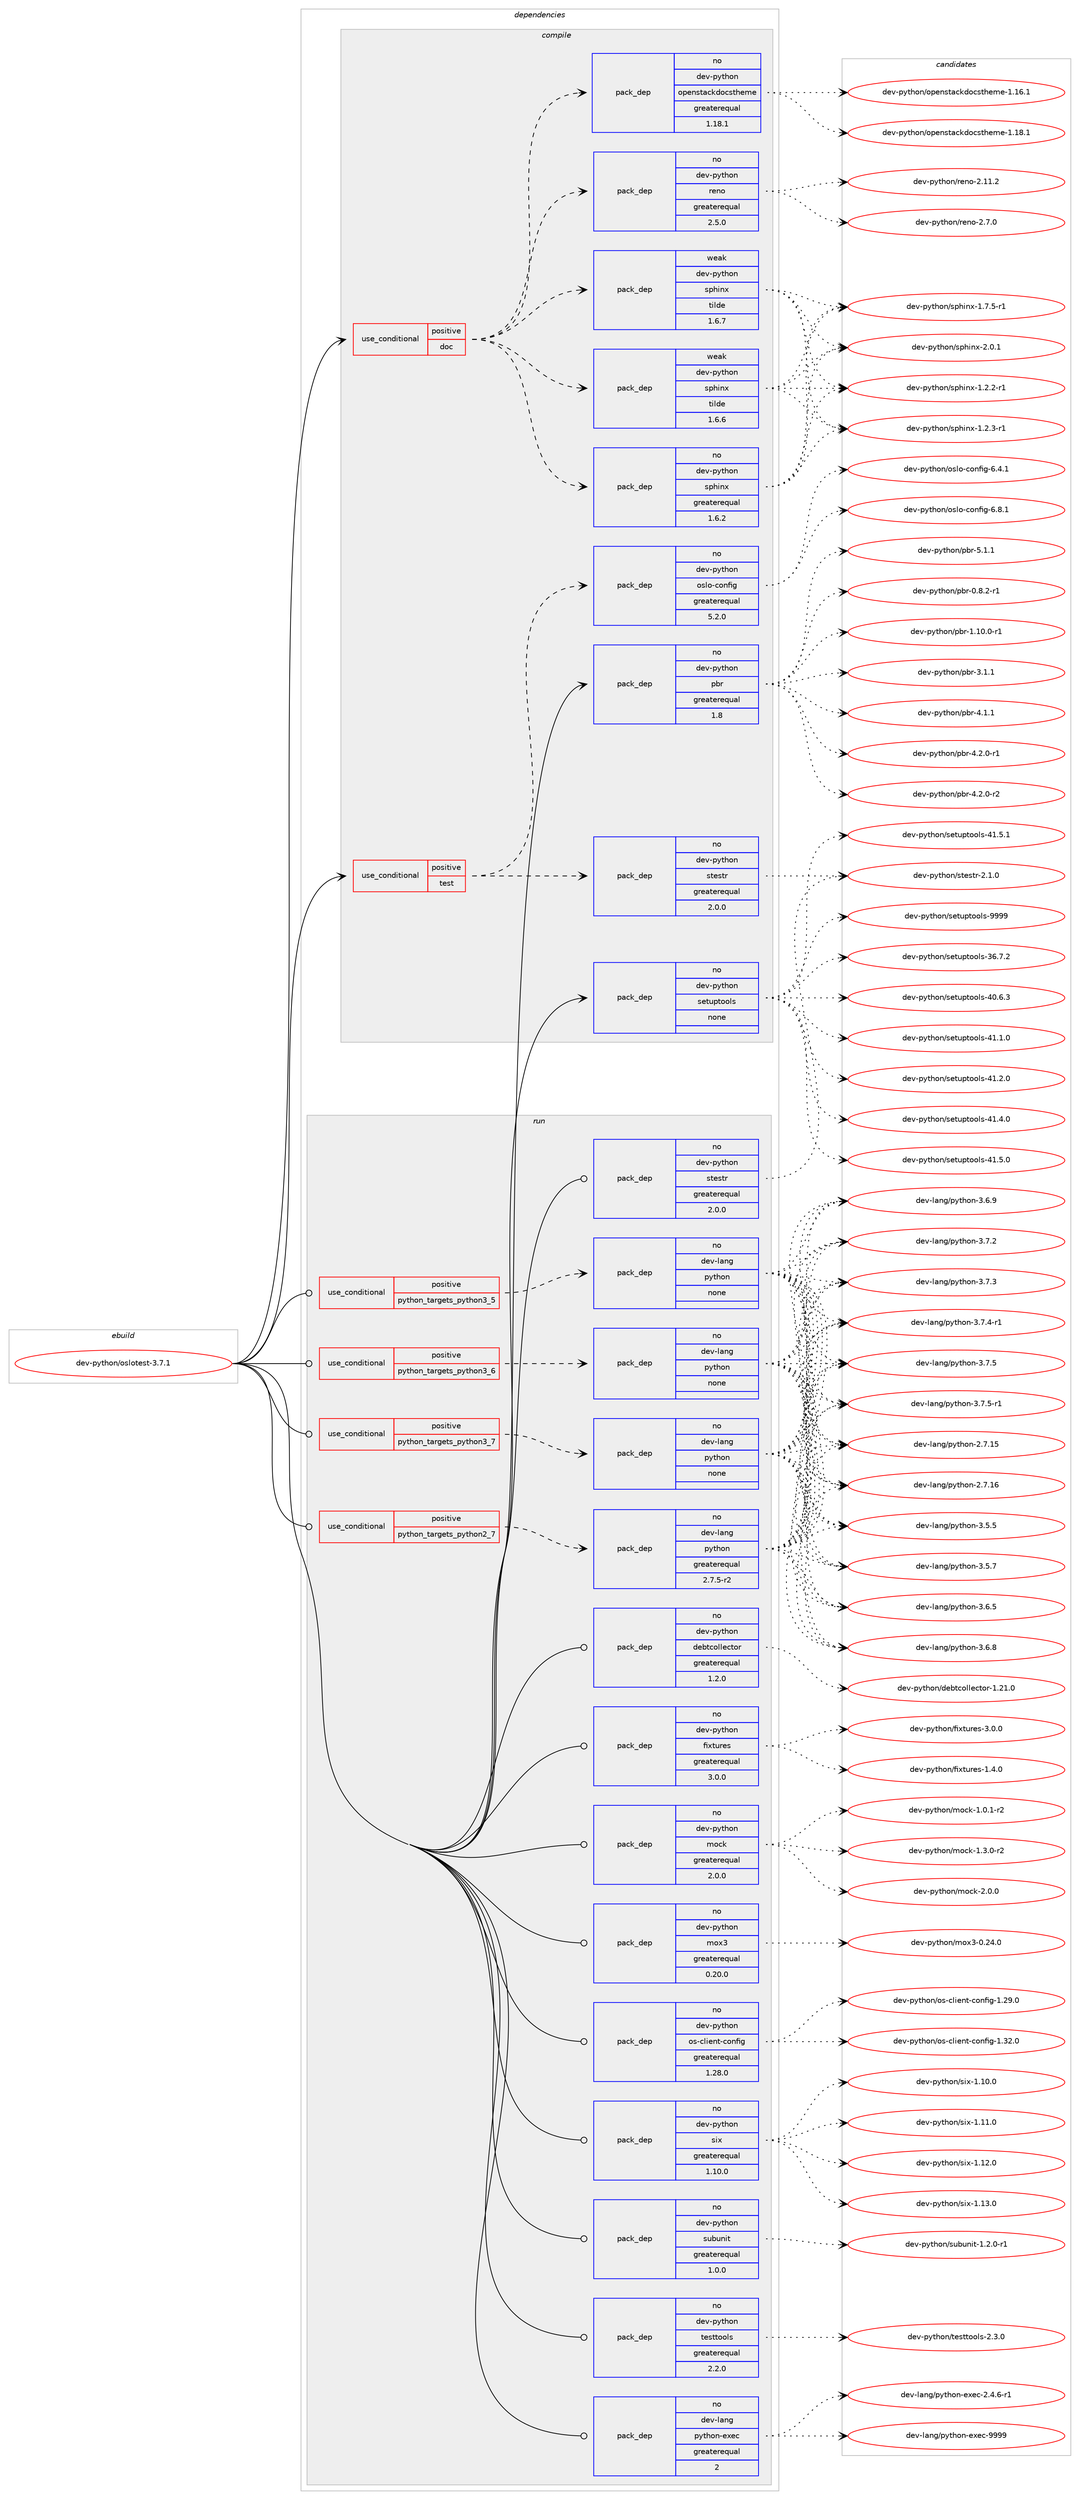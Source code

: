 digraph prolog {

# *************
# Graph options
# *************

newrank=true;
concentrate=true;
compound=true;
graph [rankdir=LR,fontname=Helvetica,fontsize=10,ranksep=1.5];#, ranksep=2.5, nodesep=0.2];
edge  [arrowhead=vee];
node  [fontname=Helvetica,fontsize=10];

# **********
# The ebuild
# **********

subgraph cluster_leftcol {
color=gray;
rank=same;
label=<<i>ebuild</i>>;
id [label="dev-python/oslotest-3.7.1", color=red, width=4, href="../dev-python/oslotest-3.7.1.svg"];
}

# ****************
# The dependencies
# ****************

subgraph cluster_midcol {
color=gray;
label=<<i>dependencies</i>>;
subgraph cluster_compile {
fillcolor="#eeeeee";
style=filled;
label=<<i>compile</i>>;
subgraph cond143916 {
dependency619874 [label=<<TABLE BORDER="0" CELLBORDER="1" CELLSPACING="0" CELLPADDING="4"><TR><TD ROWSPAN="3" CELLPADDING="10">use_conditional</TD></TR><TR><TD>positive</TD></TR><TR><TD>doc</TD></TR></TABLE>>, shape=none, color=red];
subgraph pack464148 {
dependency619875 [label=<<TABLE BORDER="0" CELLBORDER="1" CELLSPACING="0" CELLPADDING="4" WIDTH="220"><TR><TD ROWSPAN="6" CELLPADDING="30">pack_dep</TD></TR><TR><TD WIDTH="110">no</TD></TR><TR><TD>dev-python</TD></TR><TR><TD>openstackdocstheme</TD></TR><TR><TD>greaterequal</TD></TR><TR><TD>1.18.1</TD></TR></TABLE>>, shape=none, color=blue];
}
dependency619874:e -> dependency619875:w [weight=20,style="dashed",arrowhead="vee"];
subgraph pack464149 {
dependency619876 [label=<<TABLE BORDER="0" CELLBORDER="1" CELLSPACING="0" CELLPADDING="4" WIDTH="220"><TR><TD ROWSPAN="6" CELLPADDING="30">pack_dep</TD></TR><TR><TD WIDTH="110">no</TD></TR><TR><TD>dev-python</TD></TR><TR><TD>sphinx</TD></TR><TR><TD>greaterequal</TD></TR><TR><TD>1.6.2</TD></TR></TABLE>>, shape=none, color=blue];
}
dependency619874:e -> dependency619876:w [weight=20,style="dashed",arrowhead="vee"];
subgraph pack464150 {
dependency619877 [label=<<TABLE BORDER="0" CELLBORDER="1" CELLSPACING="0" CELLPADDING="4" WIDTH="220"><TR><TD ROWSPAN="6" CELLPADDING="30">pack_dep</TD></TR><TR><TD WIDTH="110">weak</TD></TR><TR><TD>dev-python</TD></TR><TR><TD>sphinx</TD></TR><TR><TD>tilde</TD></TR><TR><TD>1.6.6</TD></TR></TABLE>>, shape=none, color=blue];
}
dependency619874:e -> dependency619877:w [weight=20,style="dashed",arrowhead="vee"];
subgraph pack464151 {
dependency619878 [label=<<TABLE BORDER="0" CELLBORDER="1" CELLSPACING="0" CELLPADDING="4" WIDTH="220"><TR><TD ROWSPAN="6" CELLPADDING="30">pack_dep</TD></TR><TR><TD WIDTH="110">weak</TD></TR><TR><TD>dev-python</TD></TR><TR><TD>sphinx</TD></TR><TR><TD>tilde</TD></TR><TR><TD>1.6.7</TD></TR></TABLE>>, shape=none, color=blue];
}
dependency619874:e -> dependency619878:w [weight=20,style="dashed",arrowhead="vee"];
subgraph pack464152 {
dependency619879 [label=<<TABLE BORDER="0" CELLBORDER="1" CELLSPACING="0" CELLPADDING="4" WIDTH="220"><TR><TD ROWSPAN="6" CELLPADDING="30">pack_dep</TD></TR><TR><TD WIDTH="110">no</TD></TR><TR><TD>dev-python</TD></TR><TR><TD>reno</TD></TR><TR><TD>greaterequal</TD></TR><TR><TD>2.5.0</TD></TR></TABLE>>, shape=none, color=blue];
}
dependency619874:e -> dependency619879:w [weight=20,style="dashed",arrowhead="vee"];
}
id:e -> dependency619874:w [weight=20,style="solid",arrowhead="vee"];
subgraph cond143917 {
dependency619880 [label=<<TABLE BORDER="0" CELLBORDER="1" CELLSPACING="0" CELLPADDING="4"><TR><TD ROWSPAN="3" CELLPADDING="10">use_conditional</TD></TR><TR><TD>positive</TD></TR><TR><TD>test</TD></TR></TABLE>>, shape=none, color=red];
subgraph pack464153 {
dependency619881 [label=<<TABLE BORDER="0" CELLBORDER="1" CELLSPACING="0" CELLPADDING="4" WIDTH="220"><TR><TD ROWSPAN="6" CELLPADDING="30">pack_dep</TD></TR><TR><TD WIDTH="110">no</TD></TR><TR><TD>dev-python</TD></TR><TR><TD>oslo-config</TD></TR><TR><TD>greaterequal</TD></TR><TR><TD>5.2.0</TD></TR></TABLE>>, shape=none, color=blue];
}
dependency619880:e -> dependency619881:w [weight=20,style="dashed",arrowhead="vee"];
subgraph pack464154 {
dependency619882 [label=<<TABLE BORDER="0" CELLBORDER="1" CELLSPACING="0" CELLPADDING="4" WIDTH="220"><TR><TD ROWSPAN="6" CELLPADDING="30">pack_dep</TD></TR><TR><TD WIDTH="110">no</TD></TR><TR><TD>dev-python</TD></TR><TR><TD>stestr</TD></TR><TR><TD>greaterequal</TD></TR><TR><TD>2.0.0</TD></TR></TABLE>>, shape=none, color=blue];
}
dependency619880:e -> dependency619882:w [weight=20,style="dashed",arrowhead="vee"];
}
id:e -> dependency619880:w [weight=20,style="solid",arrowhead="vee"];
subgraph pack464155 {
dependency619883 [label=<<TABLE BORDER="0" CELLBORDER="1" CELLSPACING="0" CELLPADDING="4" WIDTH="220"><TR><TD ROWSPAN="6" CELLPADDING="30">pack_dep</TD></TR><TR><TD WIDTH="110">no</TD></TR><TR><TD>dev-python</TD></TR><TR><TD>pbr</TD></TR><TR><TD>greaterequal</TD></TR><TR><TD>1.8</TD></TR></TABLE>>, shape=none, color=blue];
}
id:e -> dependency619883:w [weight=20,style="solid",arrowhead="vee"];
subgraph pack464156 {
dependency619884 [label=<<TABLE BORDER="0" CELLBORDER="1" CELLSPACING="0" CELLPADDING="4" WIDTH="220"><TR><TD ROWSPAN="6" CELLPADDING="30">pack_dep</TD></TR><TR><TD WIDTH="110">no</TD></TR><TR><TD>dev-python</TD></TR><TR><TD>setuptools</TD></TR><TR><TD>none</TD></TR><TR><TD></TD></TR></TABLE>>, shape=none, color=blue];
}
id:e -> dependency619884:w [weight=20,style="solid",arrowhead="vee"];
}
subgraph cluster_compileandrun {
fillcolor="#eeeeee";
style=filled;
label=<<i>compile and run</i>>;
}
subgraph cluster_run {
fillcolor="#eeeeee";
style=filled;
label=<<i>run</i>>;
subgraph cond143918 {
dependency619885 [label=<<TABLE BORDER="0" CELLBORDER="1" CELLSPACING="0" CELLPADDING="4"><TR><TD ROWSPAN="3" CELLPADDING="10">use_conditional</TD></TR><TR><TD>positive</TD></TR><TR><TD>python_targets_python2_7</TD></TR></TABLE>>, shape=none, color=red];
subgraph pack464157 {
dependency619886 [label=<<TABLE BORDER="0" CELLBORDER="1" CELLSPACING="0" CELLPADDING="4" WIDTH="220"><TR><TD ROWSPAN="6" CELLPADDING="30">pack_dep</TD></TR><TR><TD WIDTH="110">no</TD></TR><TR><TD>dev-lang</TD></TR><TR><TD>python</TD></TR><TR><TD>greaterequal</TD></TR><TR><TD>2.7.5-r2</TD></TR></TABLE>>, shape=none, color=blue];
}
dependency619885:e -> dependency619886:w [weight=20,style="dashed",arrowhead="vee"];
}
id:e -> dependency619885:w [weight=20,style="solid",arrowhead="odot"];
subgraph cond143919 {
dependency619887 [label=<<TABLE BORDER="0" CELLBORDER="1" CELLSPACING="0" CELLPADDING="4"><TR><TD ROWSPAN="3" CELLPADDING="10">use_conditional</TD></TR><TR><TD>positive</TD></TR><TR><TD>python_targets_python3_5</TD></TR></TABLE>>, shape=none, color=red];
subgraph pack464158 {
dependency619888 [label=<<TABLE BORDER="0" CELLBORDER="1" CELLSPACING="0" CELLPADDING="4" WIDTH="220"><TR><TD ROWSPAN="6" CELLPADDING="30">pack_dep</TD></TR><TR><TD WIDTH="110">no</TD></TR><TR><TD>dev-lang</TD></TR><TR><TD>python</TD></TR><TR><TD>none</TD></TR><TR><TD></TD></TR></TABLE>>, shape=none, color=blue];
}
dependency619887:e -> dependency619888:w [weight=20,style="dashed",arrowhead="vee"];
}
id:e -> dependency619887:w [weight=20,style="solid",arrowhead="odot"];
subgraph cond143920 {
dependency619889 [label=<<TABLE BORDER="0" CELLBORDER="1" CELLSPACING="0" CELLPADDING="4"><TR><TD ROWSPAN="3" CELLPADDING="10">use_conditional</TD></TR><TR><TD>positive</TD></TR><TR><TD>python_targets_python3_6</TD></TR></TABLE>>, shape=none, color=red];
subgraph pack464159 {
dependency619890 [label=<<TABLE BORDER="0" CELLBORDER="1" CELLSPACING="0" CELLPADDING="4" WIDTH="220"><TR><TD ROWSPAN="6" CELLPADDING="30">pack_dep</TD></TR><TR><TD WIDTH="110">no</TD></TR><TR><TD>dev-lang</TD></TR><TR><TD>python</TD></TR><TR><TD>none</TD></TR><TR><TD></TD></TR></TABLE>>, shape=none, color=blue];
}
dependency619889:e -> dependency619890:w [weight=20,style="dashed",arrowhead="vee"];
}
id:e -> dependency619889:w [weight=20,style="solid",arrowhead="odot"];
subgraph cond143921 {
dependency619891 [label=<<TABLE BORDER="0" CELLBORDER="1" CELLSPACING="0" CELLPADDING="4"><TR><TD ROWSPAN="3" CELLPADDING="10">use_conditional</TD></TR><TR><TD>positive</TD></TR><TR><TD>python_targets_python3_7</TD></TR></TABLE>>, shape=none, color=red];
subgraph pack464160 {
dependency619892 [label=<<TABLE BORDER="0" CELLBORDER="1" CELLSPACING="0" CELLPADDING="4" WIDTH="220"><TR><TD ROWSPAN="6" CELLPADDING="30">pack_dep</TD></TR><TR><TD WIDTH="110">no</TD></TR><TR><TD>dev-lang</TD></TR><TR><TD>python</TD></TR><TR><TD>none</TD></TR><TR><TD></TD></TR></TABLE>>, shape=none, color=blue];
}
dependency619891:e -> dependency619892:w [weight=20,style="dashed",arrowhead="vee"];
}
id:e -> dependency619891:w [weight=20,style="solid",arrowhead="odot"];
subgraph pack464161 {
dependency619893 [label=<<TABLE BORDER="0" CELLBORDER="1" CELLSPACING="0" CELLPADDING="4" WIDTH="220"><TR><TD ROWSPAN="6" CELLPADDING="30">pack_dep</TD></TR><TR><TD WIDTH="110">no</TD></TR><TR><TD>dev-lang</TD></TR><TR><TD>python-exec</TD></TR><TR><TD>greaterequal</TD></TR><TR><TD>2</TD></TR></TABLE>>, shape=none, color=blue];
}
id:e -> dependency619893:w [weight=20,style="solid",arrowhead="odot"];
subgraph pack464162 {
dependency619894 [label=<<TABLE BORDER="0" CELLBORDER="1" CELLSPACING="0" CELLPADDING="4" WIDTH="220"><TR><TD ROWSPAN="6" CELLPADDING="30">pack_dep</TD></TR><TR><TD WIDTH="110">no</TD></TR><TR><TD>dev-python</TD></TR><TR><TD>debtcollector</TD></TR><TR><TD>greaterequal</TD></TR><TR><TD>1.2.0</TD></TR></TABLE>>, shape=none, color=blue];
}
id:e -> dependency619894:w [weight=20,style="solid",arrowhead="odot"];
subgraph pack464163 {
dependency619895 [label=<<TABLE BORDER="0" CELLBORDER="1" CELLSPACING="0" CELLPADDING="4" WIDTH="220"><TR><TD ROWSPAN="6" CELLPADDING="30">pack_dep</TD></TR><TR><TD WIDTH="110">no</TD></TR><TR><TD>dev-python</TD></TR><TR><TD>fixtures</TD></TR><TR><TD>greaterequal</TD></TR><TR><TD>3.0.0</TD></TR></TABLE>>, shape=none, color=blue];
}
id:e -> dependency619895:w [weight=20,style="solid",arrowhead="odot"];
subgraph pack464164 {
dependency619896 [label=<<TABLE BORDER="0" CELLBORDER="1" CELLSPACING="0" CELLPADDING="4" WIDTH="220"><TR><TD ROWSPAN="6" CELLPADDING="30">pack_dep</TD></TR><TR><TD WIDTH="110">no</TD></TR><TR><TD>dev-python</TD></TR><TR><TD>mock</TD></TR><TR><TD>greaterequal</TD></TR><TR><TD>2.0.0</TD></TR></TABLE>>, shape=none, color=blue];
}
id:e -> dependency619896:w [weight=20,style="solid",arrowhead="odot"];
subgraph pack464165 {
dependency619897 [label=<<TABLE BORDER="0" CELLBORDER="1" CELLSPACING="0" CELLPADDING="4" WIDTH="220"><TR><TD ROWSPAN="6" CELLPADDING="30">pack_dep</TD></TR><TR><TD WIDTH="110">no</TD></TR><TR><TD>dev-python</TD></TR><TR><TD>mox3</TD></TR><TR><TD>greaterequal</TD></TR><TR><TD>0.20.0</TD></TR></TABLE>>, shape=none, color=blue];
}
id:e -> dependency619897:w [weight=20,style="solid",arrowhead="odot"];
subgraph pack464166 {
dependency619898 [label=<<TABLE BORDER="0" CELLBORDER="1" CELLSPACING="0" CELLPADDING="4" WIDTH="220"><TR><TD ROWSPAN="6" CELLPADDING="30">pack_dep</TD></TR><TR><TD WIDTH="110">no</TD></TR><TR><TD>dev-python</TD></TR><TR><TD>os-client-config</TD></TR><TR><TD>greaterequal</TD></TR><TR><TD>1.28.0</TD></TR></TABLE>>, shape=none, color=blue];
}
id:e -> dependency619898:w [weight=20,style="solid",arrowhead="odot"];
subgraph pack464167 {
dependency619899 [label=<<TABLE BORDER="0" CELLBORDER="1" CELLSPACING="0" CELLPADDING="4" WIDTH="220"><TR><TD ROWSPAN="6" CELLPADDING="30">pack_dep</TD></TR><TR><TD WIDTH="110">no</TD></TR><TR><TD>dev-python</TD></TR><TR><TD>six</TD></TR><TR><TD>greaterequal</TD></TR><TR><TD>1.10.0</TD></TR></TABLE>>, shape=none, color=blue];
}
id:e -> dependency619899:w [weight=20,style="solid",arrowhead="odot"];
subgraph pack464168 {
dependency619900 [label=<<TABLE BORDER="0" CELLBORDER="1" CELLSPACING="0" CELLPADDING="4" WIDTH="220"><TR><TD ROWSPAN="6" CELLPADDING="30">pack_dep</TD></TR><TR><TD WIDTH="110">no</TD></TR><TR><TD>dev-python</TD></TR><TR><TD>stestr</TD></TR><TR><TD>greaterequal</TD></TR><TR><TD>2.0.0</TD></TR></TABLE>>, shape=none, color=blue];
}
id:e -> dependency619900:w [weight=20,style="solid",arrowhead="odot"];
subgraph pack464169 {
dependency619901 [label=<<TABLE BORDER="0" CELLBORDER="1" CELLSPACING="0" CELLPADDING="4" WIDTH="220"><TR><TD ROWSPAN="6" CELLPADDING="30">pack_dep</TD></TR><TR><TD WIDTH="110">no</TD></TR><TR><TD>dev-python</TD></TR><TR><TD>subunit</TD></TR><TR><TD>greaterequal</TD></TR><TR><TD>1.0.0</TD></TR></TABLE>>, shape=none, color=blue];
}
id:e -> dependency619901:w [weight=20,style="solid",arrowhead="odot"];
subgraph pack464170 {
dependency619902 [label=<<TABLE BORDER="0" CELLBORDER="1" CELLSPACING="0" CELLPADDING="4" WIDTH="220"><TR><TD ROWSPAN="6" CELLPADDING="30">pack_dep</TD></TR><TR><TD WIDTH="110">no</TD></TR><TR><TD>dev-python</TD></TR><TR><TD>testtools</TD></TR><TR><TD>greaterequal</TD></TR><TR><TD>2.2.0</TD></TR></TABLE>>, shape=none, color=blue];
}
id:e -> dependency619902:w [weight=20,style="solid",arrowhead="odot"];
}
}

# **************
# The candidates
# **************

subgraph cluster_choices {
rank=same;
color=gray;
label=<<i>candidates</i>>;

subgraph choice464148 {
color=black;
nodesep=1;
choice100101118451121211161041111104711111210111011511697991071001119911511610410110910145494649544649 [label="dev-python/openstackdocstheme-1.16.1", color=red, width=4,href="../dev-python/openstackdocstheme-1.16.1.svg"];
choice100101118451121211161041111104711111210111011511697991071001119911511610410110910145494649564649 [label="dev-python/openstackdocstheme-1.18.1", color=red, width=4,href="../dev-python/openstackdocstheme-1.18.1.svg"];
dependency619875:e -> choice100101118451121211161041111104711111210111011511697991071001119911511610410110910145494649544649:w [style=dotted,weight="100"];
dependency619875:e -> choice100101118451121211161041111104711111210111011511697991071001119911511610410110910145494649564649:w [style=dotted,weight="100"];
}
subgraph choice464149 {
color=black;
nodesep=1;
choice10010111845112121116104111110471151121041051101204549465046504511449 [label="dev-python/sphinx-1.2.2-r1", color=red, width=4,href="../dev-python/sphinx-1.2.2-r1.svg"];
choice10010111845112121116104111110471151121041051101204549465046514511449 [label="dev-python/sphinx-1.2.3-r1", color=red, width=4,href="../dev-python/sphinx-1.2.3-r1.svg"];
choice10010111845112121116104111110471151121041051101204549465546534511449 [label="dev-python/sphinx-1.7.5-r1", color=red, width=4,href="../dev-python/sphinx-1.7.5-r1.svg"];
choice1001011184511212111610411111047115112104105110120455046484649 [label="dev-python/sphinx-2.0.1", color=red, width=4,href="../dev-python/sphinx-2.0.1.svg"];
dependency619876:e -> choice10010111845112121116104111110471151121041051101204549465046504511449:w [style=dotted,weight="100"];
dependency619876:e -> choice10010111845112121116104111110471151121041051101204549465046514511449:w [style=dotted,weight="100"];
dependency619876:e -> choice10010111845112121116104111110471151121041051101204549465546534511449:w [style=dotted,weight="100"];
dependency619876:e -> choice1001011184511212111610411111047115112104105110120455046484649:w [style=dotted,weight="100"];
}
subgraph choice464150 {
color=black;
nodesep=1;
choice10010111845112121116104111110471151121041051101204549465046504511449 [label="dev-python/sphinx-1.2.2-r1", color=red, width=4,href="../dev-python/sphinx-1.2.2-r1.svg"];
choice10010111845112121116104111110471151121041051101204549465046514511449 [label="dev-python/sphinx-1.2.3-r1", color=red, width=4,href="../dev-python/sphinx-1.2.3-r1.svg"];
choice10010111845112121116104111110471151121041051101204549465546534511449 [label="dev-python/sphinx-1.7.5-r1", color=red, width=4,href="../dev-python/sphinx-1.7.5-r1.svg"];
choice1001011184511212111610411111047115112104105110120455046484649 [label="dev-python/sphinx-2.0.1", color=red, width=4,href="../dev-python/sphinx-2.0.1.svg"];
dependency619877:e -> choice10010111845112121116104111110471151121041051101204549465046504511449:w [style=dotted,weight="100"];
dependency619877:e -> choice10010111845112121116104111110471151121041051101204549465046514511449:w [style=dotted,weight="100"];
dependency619877:e -> choice10010111845112121116104111110471151121041051101204549465546534511449:w [style=dotted,weight="100"];
dependency619877:e -> choice1001011184511212111610411111047115112104105110120455046484649:w [style=dotted,weight="100"];
}
subgraph choice464151 {
color=black;
nodesep=1;
choice10010111845112121116104111110471151121041051101204549465046504511449 [label="dev-python/sphinx-1.2.2-r1", color=red, width=4,href="../dev-python/sphinx-1.2.2-r1.svg"];
choice10010111845112121116104111110471151121041051101204549465046514511449 [label="dev-python/sphinx-1.2.3-r1", color=red, width=4,href="../dev-python/sphinx-1.2.3-r1.svg"];
choice10010111845112121116104111110471151121041051101204549465546534511449 [label="dev-python/sphinx-1.7.5-r1", color=red, width=4,href="../dev-python/sphinx-1.7.5-r1.svg"];
choice1001011184511212111610411111047115112104105110120455046484649 [label="dev-python/sphinx-2.0.1", color=red, width=4,href="../dev-python/sphinx-2.0.1.svg"];
dependency619878:e -> choice10010111845112121116104111110471151121041051101204549465046504511449:w [style=dotted,weight="100"];
dependency619878:e -> choice10010111845112121116104111110471151121041051101204549465046514511449:w [style=dotted,weight="100"];
dependency619878:e -> choice10010111845112121116104111110471151121041051101204549465546534511449:w [style=dotted,weight="100"];
dependency619878:e -> choice1001011184511212111610411111047115112104105110120455046484649:w [style=dotted,weight="100"];
}
subgraph choice464152 {
color=black;
nodesep=1;
choice100101118451121211161041111104711410111011145504649494650 [label="dev-python/reno-2.11.2", color=red, width=4,href="../dev-python/reno-2.11.2.svg"];
choice1001011184511212111610411111047114101110111455046554648 [label="dev-python/reno-2.7.0", color=red, width=4,href="../dev-python/reno-2.7.0.svg"];
dependency619879:e -> choice100101118451121211161041111104711410111011145504649494650:w [style=dotted,weight="100"];
dependency619879:e -> choice1001011184511212111610411111047114101110111455046554648:w [style=dotted,weight="100"];
}
subgraph choice464153 {
color=black;
nodesep=1;
choice10010111845112121116104111110471111151081114599111110102105103455446524649 [label="dev-python/oslo-config-6.4.1", color=red, width=4,href="../dev-python/oslo-config-6.4.1.svg"];
choice10010111845112121116104111110471111151081114599111110102105103455446564649 [label="dev-python/oslo-config-6.8.1", color=red, width=4,href="../dev-python/oslo-config-6.8.1.svg"];
dependency619881:e -> choice10010111845112121116104111110471111151081114599111110102105103455446524649:w [style=dotted,weight="100"];
dependency619881:e -> choice10010111845112121116104111110471111151081114599111110102105103455446564649:w [style=dotted,weight="100"];
}
subgraph choice464154 {
color=black;
nodesep=1;
choice1001011184511212111610411111047115116101115116114455046494648 [label="dev-python/stestr-2.1.0", color=red, width=4,href="../dev-python/stestr-2.1.0.svg"];
dependency619882:e -> choice1001011184511212111610411111047115116101115116114455046494648:w [style=dotted,weight="100"];
}
subgraph choice464155 {
color=black;
nodesep=1;
choice1001011184511212111610411111047112981144548465646504511449 [label="dev-python/pbr-0.8.2-r1", color=red, width=4,href="../dev-python/pbr-0.8.2-r1.svg"];
choice100101118451121211161041111104711298114454946494846484511449 [label="dev-python/pbr-1.10.0-r1", color=red, width=4,href="../dev-python/pbr-1.10.0-r1.svg"];
choice100101118451121211161041111104711298114455146494649 [label="dev-python/pbr-3.1.1", color=red, width=4,href="../dev-python/pbr-3.1.1.svg"];
choice100101118451121211161041111104711298114455246494649 [label="dev-python/pbr-4.1.1", color=red, width=4,href="../dev-python/pbr-4.1.1.svg"];
choice1001011184511212111610411111047112981144552465046484511449 [label="dev-python/pbr-4.2.0-r1", color=red, width=4,href="../dev-python/pbr-4.2.0-r1.svg"];
choice1001011184511212111610411111047112981144552465046484511450 [label="dev-python/pbr-4.2.0-r2", color=red, width=4,href="../dev-python/pbr-4.2.0-r2.svg"];
choice100101118451121211161041111104711298114455346494649 [label="dev-python/pbr-5.1.1", color=red, width=4,href="../dev-python/pbr-5.1.1.svg"];
dependency619883:e -> choice1001011184511212111610411111047112981144548465646504511449:w [style=dotted,weight="100"];
dependency619883:e -> choice100101118451121211161041111104711298114454946494846484511449:w [style=dotted,weight="100"];
dependency619883:e -> choice100101118451121211161041111104711298114455146494649:w [style=dotted,weight="100"];
dependency619883:e -> choice100101118451121211161041111104711298114455246494649:w [style=dotted,weight="100"];
dependency619883:e -> choice1001011184511212111610411111047112981144552465046484511449:w [style=dotted,weight="100"];
dependency619883:e -> choice1001011184511212111610411111047112981144552465046484511450:w [style=dotted,weight="100"];
dependency619883:e -> choice100101118451121211161041111104711298114455346494649:w [style=dotted,weight="100"];
}
subgraph choice464156 {
color=black;
nodesep=1;
choice100101118451121211161041111104711510111611711211611111110811545515446554650 [label="dev-python/setuptools-36.7.2", color=red, width=4,href="../dev-python/setuptools-36.7.2.svg"];
choice100101118451121211161041111104711510111611711211611111110811545524846544651 [label="dev-python/setuptools-40.6.3", color=red, width=4,href="../dev-python/setuptools-40.6.3.svg"];
choice100101118451121211161041111104711510111611711211611111110811545524946494648 [label="dev-python/setuptools-41.1.0", color=red, width=4,href="../dev-python/setuptools-41.1.0.svg"];
choice100101118451121211161041111104711510111611711211611111110811545524946504648 [label="dev-python/setuptools-41.2.0", color=red, width=4,href="../dev-python/setuptools-41.2.0.svg"];
choice100101118451121211161041111104711510111611711211611111110811545524946524648 [label="dev-python/setuptools-41.4.0", color=red, width=4,href="../dev-python/setuptools-41.4.0.svg"];
choice100101118451121211161041111104711510111611711211611111110811545524946534648 [label="dev-python/setuptools-41.5.0", color=red, width=4,href="../dev-python/setuptools-41.5.0.svg"];
choice100101118451121211161041111104711510111611711211611111110811545524946534649 [label="dev-python/setuptools-41.5.1", color=red, width=4,href="../dev-python/setuptools-41.5.1.svg"];
choice10010111845112121116104111110471151011161171121161111111081154557575757 [label="dev-python/setuptools-9999", color=red, width=4,href="../dev-python/setuptools-9999.svg"];
dependency619884:e -> choice100101118451121211161041111104711510111611711211611111110811545515446554650:w [style=dotted,weight="100"];
dependency619884:e -> choice100101118451121211161041111104711510111611711211611111110811545524846544651:w [style=dotted,weight="100"];
dependency619884:e -> choice100101118451121211161041111104711510111611711211611111110811545524946494648:w [style=dotted,weight="100"];
dependency619884:e -> choice100101118451121211161041111104711510111611711211611111110811545524946504648:w [style=dotted,weight="100"];
dependency619884:e -> choice100101118451121211161041111104711510111611711211611111110811545524946524648:w [style=dotted,weight="100"];
dependency619884:e -> choice100101118451121211161041111104711510111611711211611111110811545524946534648:w [style=dotted,weight="100"];
dependency619884:e -> choice100101118451121211161041111104711510111611711211611111110811545524946534649:w [style=dotted,weight="100"];
dependency619884:e -> choice10010111845112121116104111110471151011161171121161111111081154557575757:w [style=dotted,weight="100"];
}
subgraph choice464157 {
color=black;
nodesep=1;
choice10010111845108971101034711212111610411111045504655464953 [label="dev-lang/python-2.7.15", color=red, width=4,href="../dev-lang/python-2.7.15.svg"];
choice10010111845108971101034711212111610411111045504655464954 [label="dev-lang/python-2.7.16", color=red, width=4,href="../dev-lang/python-2.7.16.svg"];
choice100101118451089711010347112121116104111110455146534653 [label="dev-lang/python-3.5.5", color=red, width=4,href="../dev-lang/python-3.5.5.svg"];
choice100101118451089711010347112121116104111110455146534655 [label="dev-lang/python-3.5.7", color=red, width=4,href="../dev-lang/python-3.5.7.svg"];
choice100101118451089711010347112121116104111110455146544653 [label="dev-lang/python-3.6.5", color=red, width=4,href="../dev-lang/python-3.6.5.svg"];
choice100101118451089711010347112121116104111110455146544656 [label="dev-lang/python-3.6.8", color=red, width=4,href="../dev-lang/python-3.6.8.svg"];
choice100101118451089711010347112121116104111110455146544657 [label="dev-lang/python-3.6.9", color=red, width=4,href="../dev-lang/python-3.6.9.svg"];
choice100101118451089711010347112121116104111110455146554650 [label="dev-lang/python-3.7.2", color=red, width=4,href="../dev-lang/python-3.7.2.svg"];
choice100101118451089711010347112121116104111110455146554651 [label="dev-lang/python-3.7.3", color=red, width=4,href="../dev-lang/python-3.7.3.svg"];
choice1001011184510897110103471121211161041111104551465546524511449 [label="dev-lang/python-3.7.4-r1", color=red, width=4,href="../dev-lang/python-3.7.4-r1.svg"];
choice100101118451089711010347112121116104111110455146554653 [label="dev-lang/python-3.7.5", color=red, width=4,href="../dev-lang/python-3.7.5.svg"];
choice1001011184510897110103471121211161041111104551465546534511449 [label="dev-lang/python-3.7.5-r1", color=red, width=4,href="../dev-lang/python-3.7.5-r1.svg"];
dependency619886:e -> choice10010111845108971101034711212111610411111045504655464953:w [style=dotted,weight="100"];
dependency619886:e -> choice10010111845108971101034711212111610411111045504655464954:w [style=dotted,weight="100"];
dependency619886:e -> choice100101118451089711010347112121116104111110455146534653:w [style=dotted,weight="100"];
dependency619886:e -> choice100101118451089711010347112121116104111110455146534655:w [style=dotted,weight="100"];
dependency619886:e -> choice100101118451089711010347112121116104111110455146544653:w [style=dotted,weight="100"];
dependency619886:e -> choice100101118451089711010347112121116104111110455146544656:w [style=dotted,weight="100"];
dependency619886:e -> choice100101118451089711010347112121116104111110455146544657:w [style=dotted,weight="100"];
dependency619886:e -> choice100101118451089711010347112121116104111110455146554650:w [style=dotted,weight="100"];
dependency619886:e -> choice100101118451089711010347112121116104111110455146554651:w [style=dotted,weight="100"];
dependency619886:e -> choice1001011184510897110103471121211161041111104551465546524511449:w [style=dotted,weight="100"];
dependency619886:e -> choice100101118451089711010347112121116104111110455146554653:w [style=dotted,weight="100"];
dependency619886:e -> choice1001011184510897110103471121211161041111104551465546534511449:w [style=dotted,weight="100"];
}
subgraph choice464158 {
color=black;
nodesep=1;
choice10010111845108971101034711212111610411111045504655464953 [label="dev-lang/python-2.7.15", color=red, width=4,href="../dev-lang/python-2.7.15.svg"];
choice10010111845108971101034711212111610411111045504655464954 [label="dev-lang/python-2.7.16", color=red, width=4,href="../dev-lang/python-2.7.16.svg"];
choice100101118451089711010347112121116104111110455146534653 [label="dev-lang/python-3.5.5", color=red, width=4,href="../dev-lang/python-3.5.5.svg"];
choice100101118451089711010347112121116104111110455146534655 [label="dev-lang/python-3.5.7", color=red, width=4,href="../dev-lang/python-3.5.7.svg"];
choice100101118451089711010347112121116104111110455146544653 [label="dev-lang/python-3.6.5", color=red, width=4,href="../dev-lang/python-3.6.5.svg"];
choice100101118451089711010347112121116104111110455146544656 [label="dev-lang/python-3.6.8", color=red, width=4,href="../dev-lang/python-3.6.8.svg"];
choice100101118451089711010347112121116104111110455146544657 [label="dev-lang/python-3.6.9", color=red, width=4,href="../dev-lang/python-3.6.9.svg"];
choice100101118451089711010347112121116104111110455146554650 [label="dev-lang/python-3.7.2", color=red, width=4,href="../dev-lang/python-3.7.2.svg"];
choice100101118451089711010347112121116104111110455146554651 [label="dev-lang/python-3.7.3", color=red, width=4,href="../dev-lang/python-3.7.3.svg"];
choice1001011184510897110103471121211161041111104551465546524511449 [label="dev-lang/python-3.7.4-r1", color=red, width=4,href="../dev-lang/python-3.7.4-r1.svg"];
choice100101118451089711010347112121116104111110455146554653 [label="dev-lang/python-3.7.5", color=red, width=4,href="../dev-lang/python-3.7.5.svg"];
choice1001011184510897110103471121211161041111104551465546534511449 [label="dev-lang/python-3.7.5-r1", color=red, width=4,href="../dev-lang/python-3.7.5-r1.svg"];
dependency619888:e -> choice10010111845108971101034711212111610411111045504655464953:w [style=dotted,weight="100"];
dependency619888:e -> choice10010111845108971101034711212111610411111045504655464954:w [style=dotted,weight="100"];
dependency619888:e -> choice100101118451089711010347112121116104111110455146534653:w [style=dotted,weight="100"];
dependency619888:e -> choice100101118451089711010347112121116104111110455146534655:w [style=dotted,weight="100"];
dependency619888:e -> choice100101118451089711010347112121116104111110455146544653:w [style=dotted,weight="100"];
dependency619888:e -> choice100101118451089711010347112121116104111110455146544656:w [style=dotted,weight="100"];
dependency619888:e -> choice100101118451089711010347112121116104111110455146544657:w [style=dotted,weight="100"];
dependency619888:e -> choice100101118451089711010347112121116104111110455146554650:w [style=dotted,weight="100"];
dependency619888:e -> choice100101118451089711010347112121116104111110455146554651:w [style=dotted,weight="100"];
dependency619888:e -> choice1001011184510897110103471121211161041111104551465546524511449:w [style=dotted,weight="100"];
dependency619888:e -> choice100101118451089711010347112121116104111110455146554653:w [style=dotted,weight="100"];
dependency619888:e -> choice1001011184510897110103471121211161041111104551465546534511449:w [style=dotted,weight="100"];
}
subgraph choice464159 {
color=black;
nodesep=1;
choice10010111845108971101034711212111610411111045504655464953 [label="dev-lang/python-2.7.15", color=red, width=4,href="../dev-lang/python-2.7.15.svg"];
choice10010111845108971101034711212111610411111045504655464954 [label="dev-lang/python-2.7.16", color=red, width=4,href="../dev-lang/python-2.7.16.svg"];
choice100101118451089711010347112121116104111110455146534653 [label="dev-lang/python-3.5.5", color=red, width=4,href="../dev-lang/python-3.5.5.svg"];
choice100101118451089711010347112121116104111110455146534655 [label="dev-lang/python-3.5.7", color=red, width=4,href="../dev-lang/python-3.5.7.svg"];
choice100101118451089711010347112121116104111110455146544653 [label="dev-lang/python-3.6.5", color=red, width=4,href="../dev-lang/python-3.6.5.svg"];
choice100101118451089711010347112121116104111110455146544656 [label="dev-lang/python-3.6.8", color=red, width=4,href="../dev-lang/python-3.6.8.svg"];
choice100101118451089711010347112121116104111110455146544657 [label="dev-lang/python-3.6.9", color=red, width=4,href="../dev-lang/python-3.6.9.svg"];
choice100101118451089711010347112121116104111110455146554650 [label="dev-lang/python-3.7.2", color=red, width=4,href="../dev-lang/python-3.7.2.svg"];
choice100101118451089711010347112121116104111110455146554651 [label="dev-lang/python-3.7.3", color=red, width=4,href="../dev-lang/python-3.7.3.svg"];
choice1001011184510897110103471121211161041111104551465546524511449 [label="dev-lang/python-3.7.4-r1", color=red, width=4,href="../dev-lang/python-3.7.4-r1.svg"];
choice100101118451089711010347112121116104111110455146554653 [label="dev-lang/python-3.7.5", color=red, width=4,href="../dev-lang/python-3.7.5.svg"];
choice1001011184510897110103471121211161041111104551465546534511449 [label="dev-lang/python-3.7.5-r1", color=red, width=4,href="../dev-lang/python-3.7.5-r1.svg"];
dependency619890:e -> choice10010111845108971101034711212111610411111045504655464953:w [style=dotted,weight="100"];
dependency619890:e -> choice10010111845108971101034711212111610411111045504655464954:w [style=dotted,weight="100"];
dependency619890:e -> choice100101118451089711010347112121116104111110455146534653:w [style=dotted,weight="100"];
dependency619890:e -> choice100101118451089711010347112121116104111110455146534655:w [style=dotted,weight="100"];
dependency619890:e -> choice100101118451089711010347112121116104111110455146544653:w [style=dotted,weight="100"];
dependency619890:e -> choice100101118451089711010347112121116104111110455146544656:w [style=dotted,weight="100"];
dependency619890:e -> choice100101118451089711010347112121116104111110455146544657:w [style=dotted,weight="100"];
dependency619890:e -> choice100101118451089711010347112121116104111110455146554650:w [style=dotted,weight="100"];
dependency619890:e -> choice100101118451089711010347112121116104111110455146554651:w [style=dotted,weight="100"];
dependency619890:e -> choice1001011184510897110103471121211161041111104551465546524511449:w [style=dotted,weight="100"];
dependency619890:e -> choice100101118451089711010347112121116104111110455146554653:w [style=dotted,weight="100"];
dependency619890:e -> choice1001011184510897110103471121211161041111104551465546534511449:w [style=dotted,weight="100"];
}
subgraph choice464160 {
color=black;
nodesep=1;
choice10010111845108971101034711212111610411111045504655464953 [label="dev-lang/python-2.7.15", color=red, width=4,href="../dev-lang/python-2.7.15.svg"];
choice10010111845108971101034711212111610411111045504655464954 [label="dev-lang/python-2.7.16", color=red, width=4,href="../dev-lang/python-2.7.16.svg"];
choice100101118451089711010347112121116104111110455146534653 [label="dev-lang/python-3.5.5", color=red, width=4,href="../dev-lang/python-3.5.5.svg"];
choice100101118451089711010347112121116104111110455146534655 [label="dev-lang/python-3.5.7", color=red, width=4,href="../dev-lang/python-3.5.7.svg"];
choice100101118451089711010347112121116104111110455146544653 [label="dev-lang/python-3.6.5", color=red, width=4,href="../dev-lang/python-3.6.5.svg"];
choice100101118451089711010347112121116104111110455146544656 [label="dev-lang/python-3.6.8", color=red, width=4,href="../dev-lang/python-3.6.8.svg"];
choice100101118451089711010347112121116104111110455146544657 [label="dev-lang/python-3.6.9", color=red, width=4,href="../dev-lang/python-3.6.9.svg"];
choice100101118451089711010347112121116104111110455146554650 [label="dev-lang/python-3.7.2", color=red, width=4,href="../dev-lang/python-3.7.2.svg"];
choice100101118451089711010347112121116104111110455146554651 [label="dev-lang/python-3.7.3", color=red, width=4,href="../dev-lang/python-3.7.3.svg"];
choice1001011184510897110103471121211161041111104551465546524511449 [label="dev-lang/python-3.7.4-r1", color=red, width=4,href="../dev-lang/python-3.7.4-r1.svg"];
choice100101118451089711010347112121116104111110455146554653 [label="dev-lang/python-3.7.5", color=red, width=4,href="../dev-lang/python-3.7.5.svg"];
choice1001011184510897110103471121211161041111104551465546534511449 [label="dev-lang/python-3.7.5-r1", color=red, width=4,href="../dev-lang/python-3.7.5-r1.svg"];
dependency619892:e -> choice10010111845108971101034711212111610411111045504655464953:w [style=dotted,weight="100"];
dependency619892:e -> choice10010111845108971101034711212111610411111045504655464954:w [style=dotted,weight="100"];
dependency619892:e -> choice100101118451089711010347112121116104111110455146534653:w [style=dotted,weight="100"];
dependency619892:e -> choice100101118451089711010347112121116104111110455146534655:w [style=dotted,weight="100"];
dependency619892:e -> choice100101118451089711010347112121116104111110455146544653:w [style=dotted,weight="100"];
dependency619892:e -> choice100101118451089711010347112121116104111110455146544656:w [style=dotted,weight="100"];
dependency619892:e -> choice100101118451089711010347112121116104111110455146544657:w [style=dotted,weight="100"];
dependency619892:e -> choice100101118451089711010347112121116104111110455146554650:w [style=dotted,weight="100"];
dependency619892:e -> choice100101118451089711010347112121116104111110455146554651:w [style=dotted,weight="100"];
dependency619892:e -> choice1001011184510897110103471121211161041111104551465546524511449:w [style=dotted,weight="100"];
dependency619892:e -> choice100101118451089711010347112121116104111110455146554653:w [style=dotted,weight="100"];
dependency619892:e -> choice1001011184510897110103471121211161041111104551465546534511449:w [style=dotted,weight="100"];
}
subgraph choice464161 {
color=black;
nodesep=1;
choice10010111845108971101034711212111610411111045101120101994550465246544511449 [label="dev-lang/python-exec-2.4.6-r1", color=red, width=4,href="../dev-lang/python-exec-2.4.6-r1.svg"];
choice10010111845108971101034711212111610411111045101120101994557575757 [label="dev-lang/python-exec-9999", color=red, width=4,href="../dev-lang/python-exec-9999.svg"];
dependency619893:e -> choice10010111845108971101034711212111610411111045101120101994550465246544511449:w [style=dotted,weight="100"];
dependency619893:e -> choice10010111845108971101034711212111610411111045101120101994557575757:w [style=dotted,weight="100"];
}
subgraph choice464162 {
color=black;
nodesep=1;
choice100101118451121211161041111104710010198116991111081081019911611111445494650494648 [label="dev-python/debtcollector-1.21.0", color=red, width=4,href="../dev-python/debtcollector-1.21.0.svg"];
dependency619894:e -> choice100101118451121211161041111104710010198116991111081081019911611111445494650494648:w [style=dotted,weight="100"];
}
subgraph choice464163 {
color=black;
nodesep=1;
choice1001011184511212111610411111047102105120116117114101115454946524648 [label="dev-python/fixtures-1.4.0", color=red, width=4,href="../dev-python/fixtures-1.4.0.svg"];
choice1001011184511212111610411111047102105120116117114101115455146484648 [label="dev-python/fixtures-3.0.0", color=red, width=4,href="../dev-python/fixtures-3.0.0.svg"];
dependency619895:e -> choice1001011184511212111610411111047102105120116117114101115454946524648:w [style=dotted,weight="100"];
dependency619895:e -> choice1001011184511212111610411111047102105120116117114101115455146484648:w [style=dotted,weight="100"];
}
subgraph choice464164 {
color=black;
nodesep=1;
choice1001011184511212111610411111047109111991074549464846494511450 [label="dev-python/mock-1.0.1-r2", color=red, width=4,href="../dev-python/mock-1.0.1-r2.svg"];
choice1001011184511212111610411111047109111991074549465146484511450 [label="dev-python/mock-1.3.0-r2", color=red, width=4,href="../dev-python/mock-1.3.0-r2.svg"];
choice100101118451121211161041111104710911199107455046484648 [label="dev-python/mock-2.0.0", color=red, width=4,href="../dev-python/mock-2.0.0.svg"];
dependency619896:e -> choice1001011184511212111610411111047109111991074549464846494511450:w [style=dotted,weight="100"];
dependency619896:e -> choice1001011184511212111610411111047109111991074549465146484511450:w [style=dotted,weight="100"];
dependency619896:e -> choice100101118451121211161041111104710911199107455046484648:w [style=dotted,weight="100"];
}
subgraph choice464165 {
color=black;
nodesep=1;
choice10010111845112121116104111110471091111205145484650524648 [label="dev-python/mox3-0.24.0", color=red, width=4,href="../dev-python/mox3-0.24.0.svg"];
dependency619897:e -> choice10010111845112121116104111110471091111205145484650524648:w [style=dotted,weight="100"];
}
subgraph choice464166 {
color=black;
nodesep=1;
choice10010111845112121116104111110471111154599108105101110116459911111010210510345494650574648 [label="dev-python/os-client-config-1.29.0", color=red, width=4,href="../dev-python/os-client-config-1.29.0.svg"];
choice10010111845112121116104111110471111154599108105101110116459911111010210510345494651504648 [label="dev-python/os-client-config-1.32.0", color=red, width=4,href="../dev-python/os-client-config-1.32.0.svg"];
dependency619898:e -> choice10010111845112121116104111110471111154599108105101110116459911111010210510345494650574648:w [style=dotted,weight="100"];
dependency619898:e -> choice10010111845112121116104111110471111154599108105101110116459911111010210510345494651504648:w [style=dotted,weight="100"];
}
subgraph choice464167 {
color=black;
nodesep=1;
choice100101118451121211161041111104711510512045494649484648 [label="dev-python/six-1.10.0", color=red, width=4,href="../dev-python/six-1.10.0.svg"];
choice100101118451121211161041111104711510512045494649494648 [label="dev-python/six-1.11.0", color=red, width=4,href="../dev-python/six-1.11.0.svg"];
choice100101118451121211161041111104711510512045494649504648 [label="dev-python/six-1.12.0", color=red, width=4,href="../dev-python/six-1.12.0.svg"];
choice100101118451121211161041111104711510512045494649514648 [label="dev-python/six-1.13.0", color=red, width=4,href="../dev-python/six-1.13.0.svg"];
dependency619899:e -> choice100101118451121211161041111104711510512045494649484648:w [style=dotted,weight="100"];
dependency619899:e -> choice100101118451121211161041111104711510512045494649494648:w [style=dotted,weight="100"];
dependency619899:e -> choice100101118451121211161041111104711510512045494649504648:w [style=dotted,weight="100"];
dependency619899:e -> choice100101118451121211161041111104711510512045494649514648:w [style=dotted,weight="100"];
}
subgraph choice464168 {
color=black;
nodesep=1;
choice1001011184511212111610411111047115116101115116114455046494648 [label="dev-python/stestr-2.1.0", color=red, width=4,href="../dev-python/stestr-2.1.0.svg"];
dependency619900:e -> choice1001011184511212111610411111047115116101115116114455046494648:w [style=dotted,weight="100"];
}
subgraph choice464169 {
color=black;
nodesep=1;
choice1001011184511212111610411111047115117981171101051164549465046484511449 [label="dev-python/subunit-1.2.0-r1", color=red, width=4,href="../dev-python/subunit-1.2.0-r1.svg"];
dependency619901:e -> choice1001011184511212111610411111047115117981171101051164549465046484511449:w [style=dotted,weight="100"];
}
subgraph choice464170 {
color=black;
nodesep=1;
choice1001011184511212111610411111047116101115116116111111108115455046514648 [label="dev-python/testtools-2.3.0", color=red, width=4,href="../dev-python/testtools-2.3.0.svg"];
dependency619902:e -> choice1001011184511212111610411111047116101115116116111111108115455046514648:w [style=dotted,weight="100"];
}
}

}
